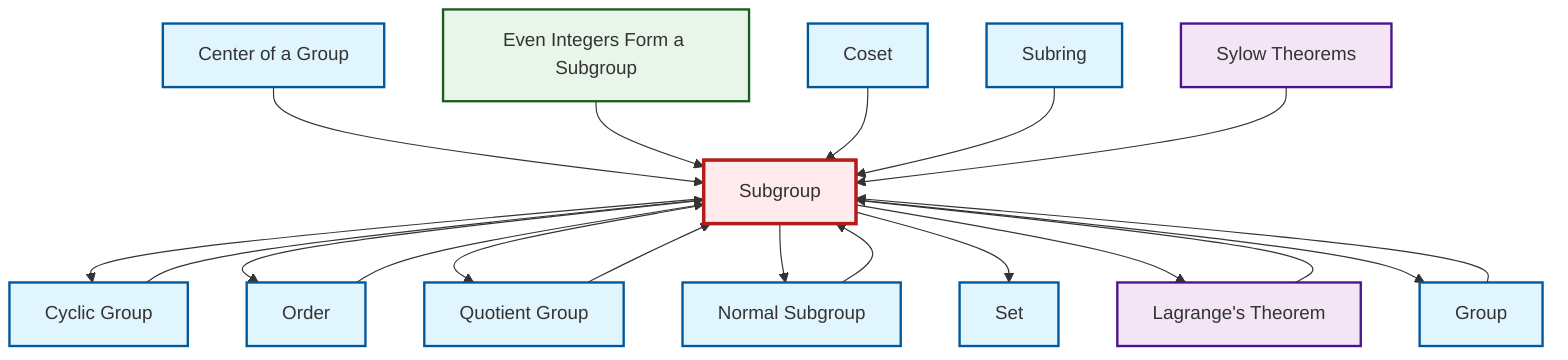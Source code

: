 graph TD
    classDef definition fill:#e1f5fe,stroke:#01579b,stroke-width:2px
    classDef theorem fill:#f3e5f5,stroke:#4a148c,stroke-width:2px
    classDef axiom fill:#fff3e0,stroke:#e65100,stroke-width:2px
    classDef example fill:#e8f5e9,stroke:#1b5e20,stroke-width:2px
    classDef current fill:#ffebee,stroke:#b71c1c,stroke-width:3px
    def-subgroup["Subgroup"]:::definition
    thm-sylow["Sylow Theorems"]:::theorem
    ex-even-integers-subgroup["Even Integers Form a Subgroup"]:::example
    def-normal-subgroup["Normal Subgroup"]:::definition
    def-coset["Coset"]:::definition
    thm-lagrange["Lagrange's Theorem"]:::theorem
    def-order["Order"]:::definition
    def-set["Set"]:::definition
    def-cyclic-group["Cyclic Group"]:::definition
    def-subring["Subring"]:::definition
    def-center-of-group["Center of a Group"]:::definition
    def-group["Group"]:::definition
    def-quotient-group["Quotient Group"]:::definition
    def-subgroup --> def-cyclic-group
    def-subgroup --> def-order
    def-subgroup --> def-quotient-group
    def-subgroup --> def-normal-subgroup
    def-subgroup --> def-set
    def-center-of-group --> def-subgroup
    def-cyclic-group --> def-subgroup
    def-normal-subgroup --> def-subgroup
    ex-even-integers-subgroup --> def-subgroup
    def-order --> def-subgroup
    def-subgroup --> thm-lagrange
    def-coset --> def-subgroup
    def-subring --> def-subgroup
    def-quotient-group --> def-subgroup
    thm-lagrange --> def-subgroup
    thm-sylow --> def-subgroup
    def-group --> def-subgroup
    def-subgroup --> def-group
    class def-subgroup current